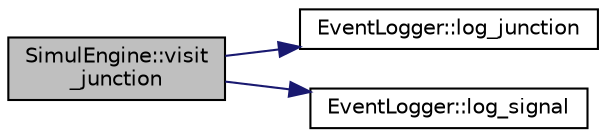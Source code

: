 digraph "SimulEngine::visit_junction"
{
 // LATEX_PDF_SIZE
  edge [fontname="Helvetica",fontsize="10",labelfontname="Helvetica",labelfontsize="10"];
  node [fontname="Helvetica",fontsize="10",shape=record];
  rankdir="LR";
  Node1 [label="SimulEngine::visit\l_junction",height=0.2,width=0.4,color="black", fillcolor="grey75", style="filled", fontcolor="black",tooltip="junction logic implementation"];
  Node1 -> Node2 [color="midnightblue",fontsize="10",style="solid",fontname="Helvetica"];
  Node2 [label="EventLogger::log_junction",height=0.2,width=0.4,color="black", fillcolor="white", style="filled",URL="$class_event_logger.html#a6878076bfde6987caa2858a3cbc5da5b",tooltip="logs the junctions's object state"];
  Node1 -> Node3 [color="midnightblue",fontsize="10",style="solid",fontname="Helvetica"];
  Node3 [label="EventLogger::log_signal",height=0.2,width=0.4,color="black", fillcolor="white", style="filled",URL="$class_event_logger.html#a928fe6d1953003c575cf8e4a07270e55",tooltip="logs the signal's object state"];
}
